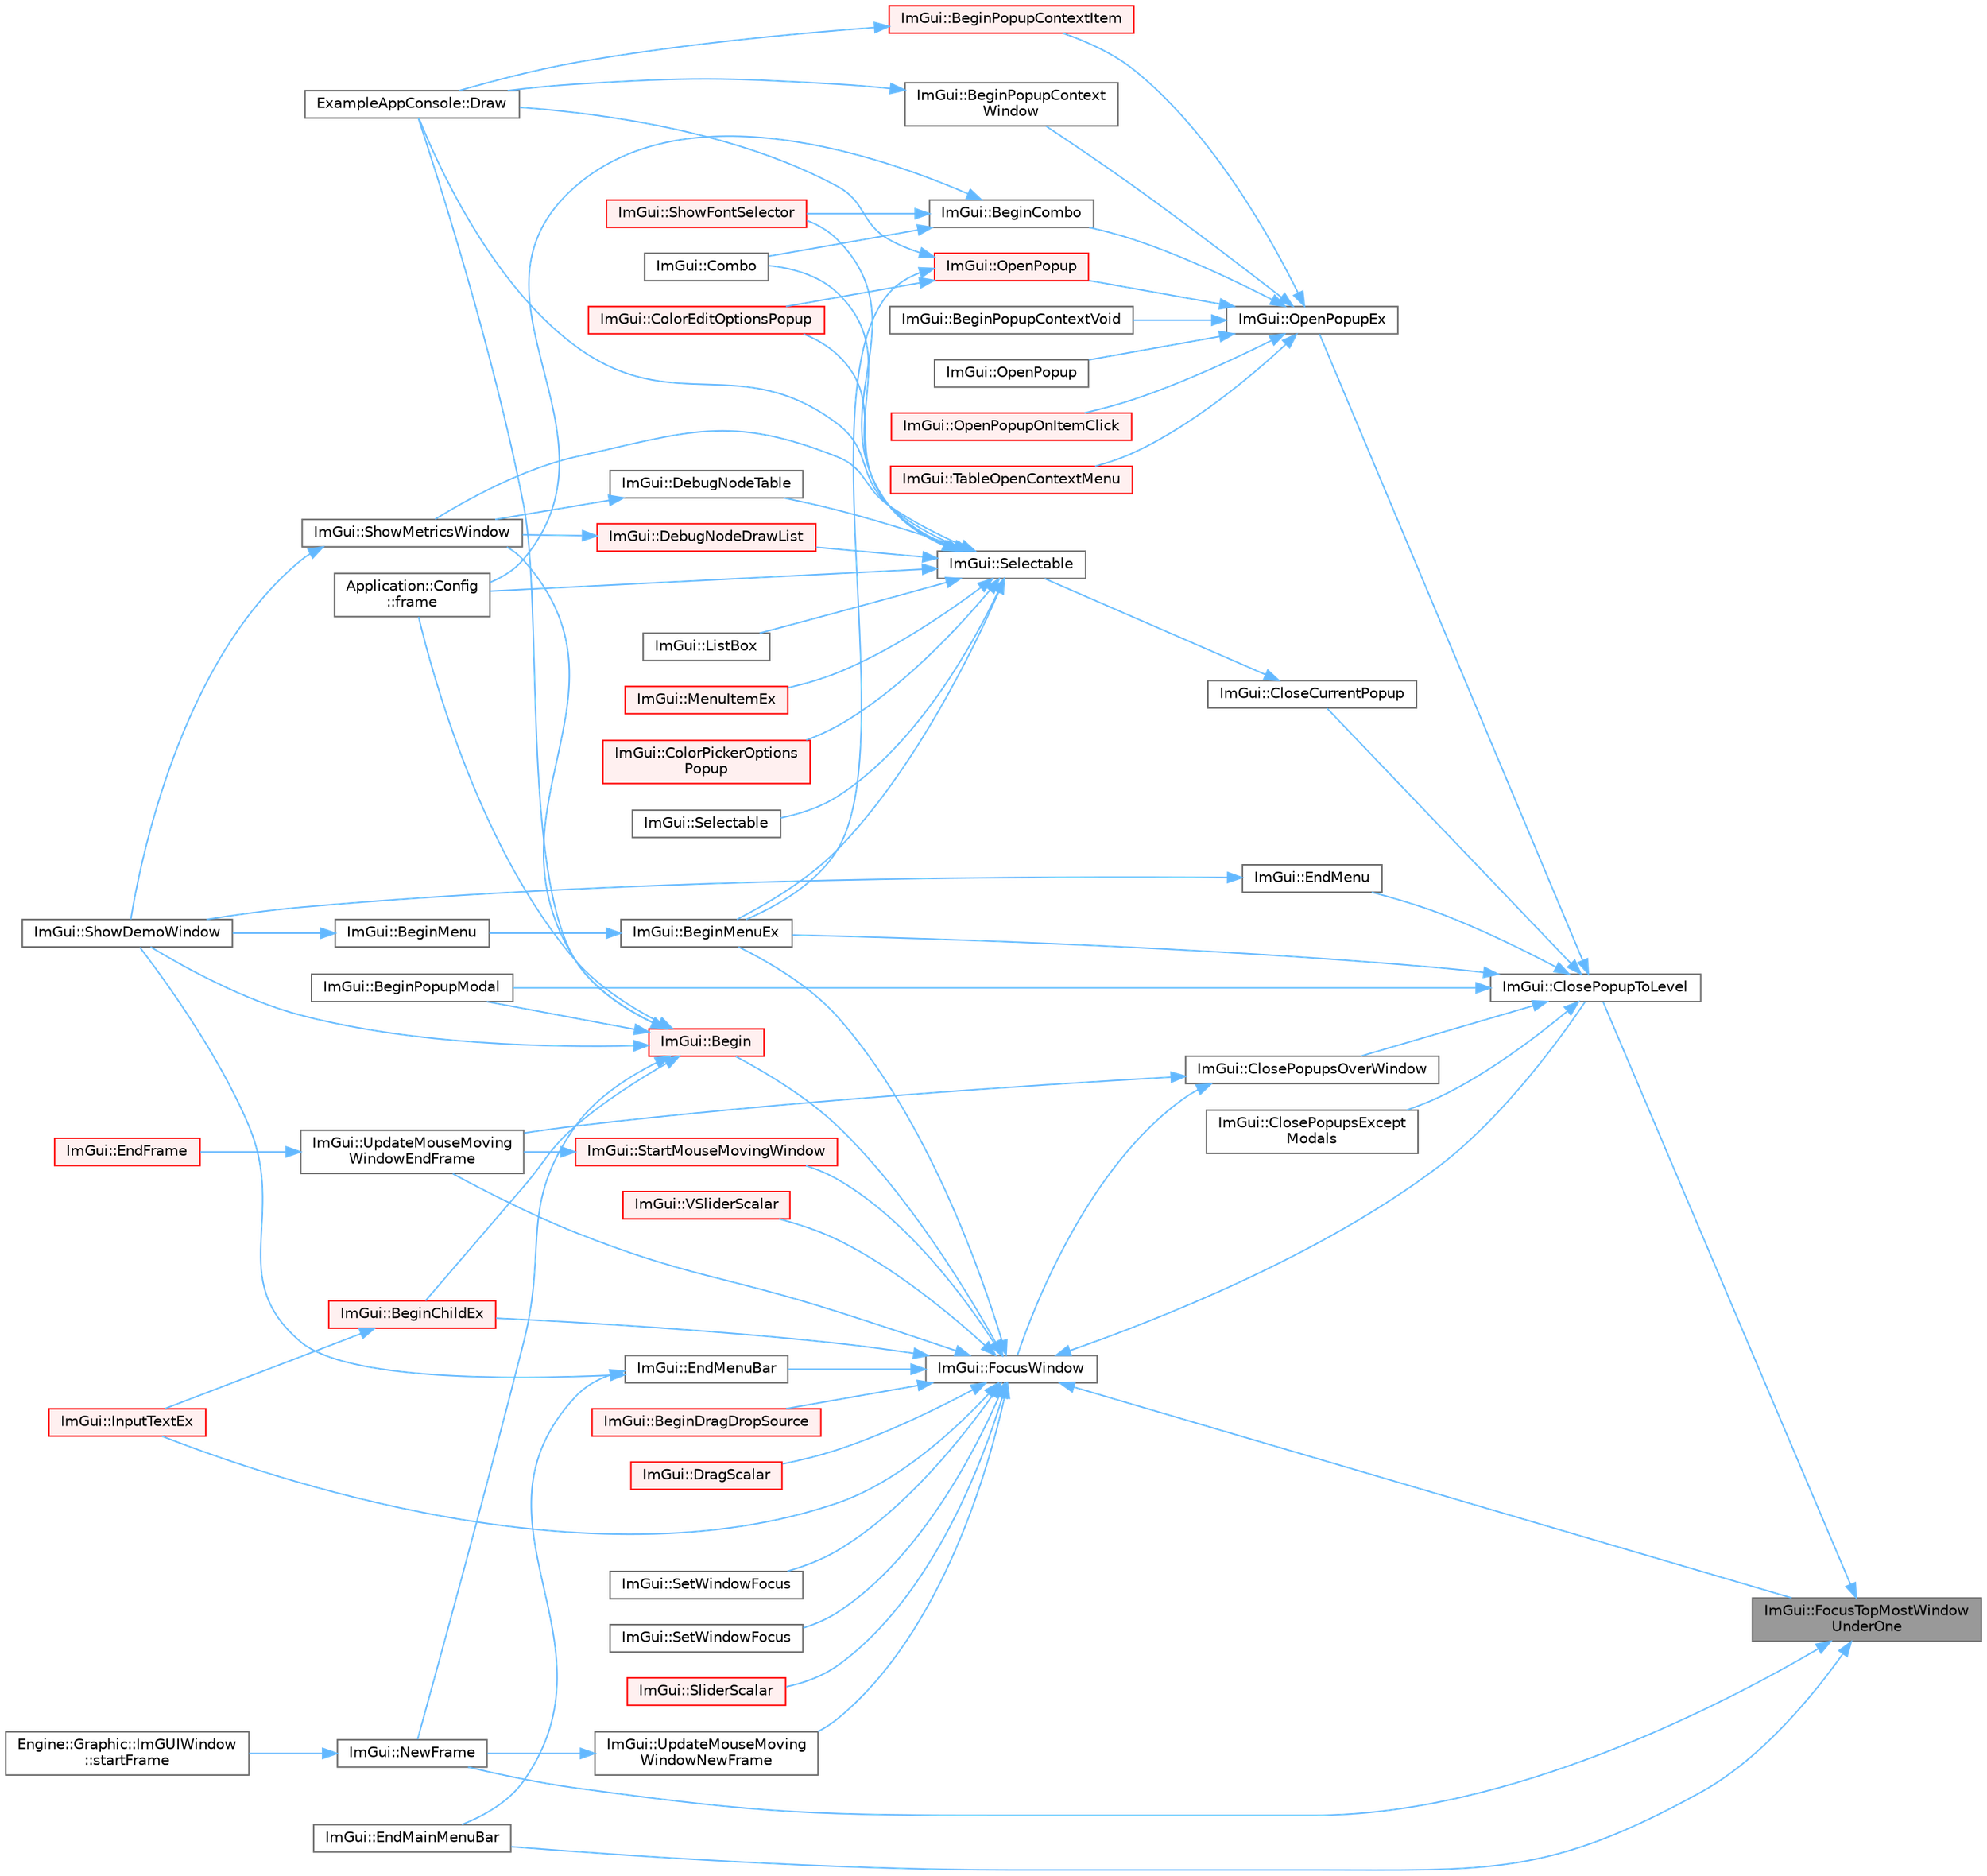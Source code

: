 digraph "ImGui::FocusTopMostWindowUnderOne"
{
 // LATEX_PDF_SIZE
  bgcolor="transparent";
  edge [fontname=Helvetica,fontsize=10,labelfontname=Helvetica,labelfontsize=10];
  node [fontname=Helvetica,fontsize=10,shape=box,height=0.2,width=0.4];
  rankdir="RL";
  Node1 [id="Node000001",label="ImGui::FocusTopMostWindow\lUnderOne",height=0.2,width=0.4,color="gray40", fillcolor="grey60", style="filled", fontcolor="black",tooltip=" "];
  Node1 -> Node2 [id="edge1_Node000001_Node000002",dir="back",color="steelblue1",style="solid",tooltip=" "];
  Node2 [id="Node000002",label="ImGui::ClosePopupToLevel",height=0.2,width=0.4,color="grey40", fillcolor="white", style="filled",URL="$namespace_im_gui.html#a0be705dc533a62387dc39ec5c276d2a0",tooltip=" "];
  Node2 -> Node3 [id="edge2_Node000002_Node000003",dir="back",color="steelblue1",style="solid",tooltip=" "];
  Node3 [id="Node000003",label="ImGui::BeginMenuEx",height=0.2,width=0.4,color="grey40", fillcolor="white", style="filled",URL="$namespace_im_gui.html#a8dc671f87ed281b6445ce6ae4ab25183",tooltip=" "];
  Node3 -> Node4 [id="edge3_Node000003_Node000004",dir="back",color="steelblue1",style="solid",tooltip=" "];
  Node4 [id="Node000004",label="ImGui::BeginMenu",height=0.2,width=0.4,color="grey40", fillcolor="white", style="filled",URL="$namespace_im_gui.html#a1e55711a21f97d5dff919d697d3a7201",tooltip=" "];
  Node4 -> Node5 [id="edge4_Node000004_Node000005",dir="back",color="steelblue1",style="solid",tooltip=" "];
  Node5 [id="Node000005",label="ImGui::ShowDemoWindow",height=0.2,width=0.4,color="grey40", fillcolor="white", style="filled",URL="$namespace_im_gui.html#af95643a0ce4893b9e57c12991922fb18",tooltip=" "];
  Node2 -> Node6 [id="edge5_Node000002_Node000006",dir="back",color="steelblue1",style="solid",tooltip=" "];
  Node6 [id="Node000006",label="ImGui::BeginPopupModal",height=0.2,width=0.4,color="grey40", fillcolor="white", style="filled",URL="$namespace_im_gui.html#a6d840f615c198c2342968f733fda11b3",tooltip=" "];
  Node2 -> Node7 [id="edge6_Node000002_Node000007",dir="back",color="steelblue1",style="solid",tooltip=" "];
  Node7 [id="Node000007",label="ImGui::CloseCurrentPopup",height=0.2,width=0.4,color="grey40", fillcolor="white", style="filled",URL="$namespace_im_gui.html#aeaec6479834db7918260fc082107f90b",tooltip=" "];
  Node7 -> Node8 [id="edge7_Node000007_Node000008",dir="back",color="steelblue1",style="solid",tooltip=" "];
  Node8 [id="Node000008",label="ImGui::Selectable",height=0.2,width=0.4,color="grey40", fillcolor="white", style="filled",URL="$namespace_im_gui.html#af98575238bda183a523df19fb447af60",tooltip=" "];
  Node8 -> Node3 [id="edge8_Node000008_Node000003",dir="back",color="steelblue1",style="solid",tooltip=" "];
  Node8 -> Node9 [id="edge9_Node000008_Node000009",dir="back",color="steelblue1",style="solid",tooltip=" "];
  Node9 [id="Node000009",label="ImGui::ColorEditOptionsPopup",height=0.2,width=0.4,color="red", fillcolor="#FFF0F0", style="filled",URL="$namespace_im_gui.html#a6bfb117816d669f8704e5d0c0c0795fe",tooltip=" "];
  Node8 -> Node15 [id="edge10_Node000008_Node000015",dir="back",color="steelblue1",style="solid",tooltip=" "];
  Node15 [id="Node000015",label="ImGui::ColorPickerOptions\lPopup",height=0.2,width=0.4,color="red", fillcolor="#FFF0F0", style="filled",URL="$namespace_im_gui.html#a6d112eeb6d8ffdebbc9d9a8c66babbee",tooltip=" "];
  Node8 -> Node17 [id="edge11_Node000008_Node000017",dir="back",color="steelblue1",style="solid",tooltip=" "];
  Node17 [id="Node000017",label="ImGui::Combo",height=0.2,width=0.4,color="grey40", fillcolor="white", style="filled",URL="$namespace_im_gui.html#ad530c65e7cdfaf03f4e9b2f4e3fed8fc",tooltip=" "];
  Node8 -> Node18 [id="edge12_Node000008_Node000018",dir="back",color="steelblue1",style="solid",tooltip=" "];
  Node18 [id="Node000018",label="ImGui::DebugNodeDrawList",height=0.2,width=0.4,color="red", fillcolor="#FFF0F0", style="filled",URL="$namespace_im_gui.html#af7b5e35566da44ac1ea8a7e1b9d9d574",tooltip=" "];
  Node18 -> Node20 [id="edge13_Node000018_Node000020",dir="back",color="steelblue1",style="solid",tooltip=" "];
  Node20 [id="Node000020",label="ImGui::ShowMetricsWindow",height=0.2,width=0.4,color="grey40", fillcolor="white", style="filled",URL="$namespace_im_gui.html#afe7a28c6eb52fff3cc27d5a698fea4ff",tooltip=" "];
  Node20 -> Node5 [id="edge14_Node000020_Node000005",dir="back",color="steelblue1",style="solid",tooltip=" "];
  Node8 -> Node24 [id="edge15_Node000008_Node000024",dir="back",color="steelblue1",style="solid",tooltip=" "];
  Node24 [id="Node000024",label="ImGui::DebugNodeTable",height=0.2,width=0.4,color="grey40", fillcolor="white", style="filled",URL="$namespace_im_gui.html#ae944ffc599add73d6f3220165475ffd8",tooltip=" "];
  Node24 -> Node20 [id="edge16_Node000024_Node000020",dir="back",color="steelblue1",style="solid",tooltip=" "];
  Node8 -> Node25 [id="edge17_Node000008_Node000025",dir="back",color="steelblue1",style="solid",tooltip=" "];
  Node25 [id="Node000025",label="ExampleAppConsole::Draw",height=0.2,width=0.4,color="grey40", fillcolor="white", style="filled",URL="$struct_example_app_console.html#a0518a09c7e8648dd52c7c06df19ac17a",tooltip=" "];
  Node8 -> Node26 [id="edge18_Node000008_Node000026",dir="back",color="steelblue1",style="solid",tooltip=" "];
  Node26 [id="Node000026",label="Application::Config\l::frame",height=0.2,width=0.4,color="grey40", fillcolor="white", style="filled",URL="$class_application_1_1_config.html#a291cc3a874949e121dcf83a3f90681bc",tooltip=" "];
  Node8 -> Node27 [id="edge19_Node000008_Node000027",dir="back",color="steelblue1",style="solid",tooltip=" "];
  Node27 [id="Node000027",label="ImGui::ListBox",height=0.2,width=0.4,color="grey40", fillcolor="white", style="filled",URL="$namespace_im_gui.html#a94c78076bd40ff548ecd124f95af8710",tooltip=" "];
  Node8 -> Node28 [id="edge20_Node000008_Node000028",dir="back",color="steelblue1",style="solid",tooltip=" "];
  Node28 [id="Node000028",label="ImGui::MenuItemEx",height=0.2,width=0.4,color="red", fillcolor="#FFF0F0", style="filled",URL="$namespace_im_gui.html#ab5e6e4c78805615fb4d26d4918031f9c",tooltip=" "];
  Node8 -> Node45 [id="edge21_Node000008_Node000045",dir="back",color="steelblue1",style="solid",tooltip=" "];
  Node45 [id="Node000045",label="ImGui::Selectable",height=0.2,width=0.4,color="grey40", fillcolor="white", style="filled",URL="$namespace_im_gui.html#a9229a9c3c304ffc0c98ffe2ee4ff5e40",tooltip=" "];
  Node8 -> Node46 [id="edge22_Node000008_Node000046",dir="back",color="steelblue1",style="solid",tooltip=" "];
  Node46 [id="Node000046",label="ImGui::ShowFontSelector",height=0.2,width=0.4,color="red", fillcolor="#FFF0F0", style="filled",URL="$namespace_im_gui.html#a0bdce99eef17ef1e1fef40a18bd811ab",tooltip=" "];
  Node8 -> Node20 [id="edge23_Node000008_Node000020",dir="back",color="steelblue1",style="solid",tooltip=" "];
  Node2 -> Node47 [id="edge24_Node000002_Node000047",dir="back",color="steelblue1",style="solid",tooltip=" "];
  Node47 [id="Node000047",label="ImGui::ClosePopupsExcept\lModals",height=0.2,width=0.4,color="grey40", fillcolor="white", style="filled",URL="$namespace_im_gui.html#a6321db9d0281af83216ec69f777f63bd",tooltip=" "];
  Node2 -> Node48 [id="edge25_Node000002_Node000048",dir="back",color="steelblue1",style="solid",tooltip=" "];
  Node48 [id="Node000048",label="ImGui::ClosePopupsOverWindow",height=0.2,width=0.4,color="grey40", fillcolor="white", style="filled",URL="$namespace_im_gui.html#a0076b153c697cb85e263fcbd59340bce",tooltip=" "];
  Node48 -> Node49 [id="edge26_Node000048_Node000049",dir="back",color="steelblue1",style="solid",tooltip=" "];
  Node49 [id="Node000049",label="ImGui::FocusWindow",height=0.2,width=0.4,color="grey40", fillcolor="white", style="filled",URL="$namespace_im_gui.html#a27aa6f2f3aa11778c6d023b1b223f262",tooltip=" "];
  Node49 -> Node50 [id="edge27_Node000049_Node000050",dir="back",color="steelblue1",style="solid",tooltip=" "];
  Node50 [id="Node000050",label="ImGui::Begin",height=0.2,width=0.4,color="red", fillcolor="#FFF0F0", style="filled",URL="$namespace_im_gui.html#a581e58db0bc930bafa4a5d23093a2b99",tooltip=" "];
  Node50 -> Node51 [id="edge28_Node000050_Node000051",dir="back",color="steelblue1",style="solid",tooltip=" "];
  Node51 [id="Node000051",label="ImGui::BeginChildEx",height=0.2,width=0.4,color="red", fillcolor="#FFF0F0", style="filled",URL="$namespace_im_gui.html#ac36ecce0443f0b45a48484d85f653ae2",tooltip=" "];
  Node51 -> Node61 [id="edge29_Node000051_Node000061",dir="back",color="steelblue1",style="solid",tooltip=" "];
  Node61 [id="Node000061",label="ImGui::InputTextEx",height=0.2,width=0.4,color="red", fillcolor="#FFF0F0", style="filled",URL="$namespace_im_gui.html#af89af17ecc11653f25fea1e50e195de6",tooltip=" "];
  Node50 -> Node6 [id="edge30_Node000050_Node000006",dir="back",color="steelblue1",style="solid",tooltip=" "];
  Node50 -> Node25 [id="edge31_Node000050_Node000025",dir="back",color="steelblue1",style="solid",tooltip=" "];
  Node50 -> Node26 [id="edge32_Node000050_Node000026",dir="back",color="steelblue1",style="solid",tooltip=" "];
  Node50 -> Node147 [id="edge33_Node000050_Node000147",dir="back",color="steelblue1",style="solid",tooltip=" "];
  Node147 [id="Node000147",label="ImGui::NewFrame",height=0.2,width=0.4,color="grey40", fillcolor="white", style="filled",URL="$namespace_im_gui.html#ab3f1fc018f903b7ad79fd10663375774",tooltip=" "];
  Node147 -> Node136 [id="edge34_Node000147_Node000136",dir="back",color="steelblue1",style="solid",tooltip=" "];
  Node136 [id="Node000136",label="Engine::Graphic::ImGUIWindow\l::startFrame",height=0.2,width=0.4,color="grey40", fillcolor="white", style="filled",URL="$class_engine_1_1_graphic_1_1_im_g_u_i_window.html#a9ca05f8fa30f8ee342d254eb0d34948a",tooltip=" "];
  Node50 -> Node5 [id="edge35_Node000050_Node000005",dir="back",color="steelblue1",style="solid",tooltip=" "];
  Node50 -> Node20 [id="edge36_Node000050_Node000020",dir="back",color="steelblue1",style="solid",tooltip=" "];
  Node49 -> Node51 [id="edge37_Node000049_Node000051",dir="back",color="steelblue1",style="solid",tooltip=" "];
  Node49 -> Node123 [id="edge38_Node000049_Node000123",dir="back",color="steelblue1",style="solid",tooltip=" "];
  Node123 [id="Node000123",label="ImGui::BeginDragDropSource",height=0.2,width=0.4,color="red", fillcolor="#FFF0F0", style="filled",URL="$namespace_im_gui.html#ac2609b0f034d3bcd8d70d26df8694eaa",tooltip=" "];
  Node49 -> Node3 [id="edge39_Node000049_Node000003",dir="back",color="steelblue1",style="solid",tooltip=" "];
  Node49 -> Node2 [id="edge40_Node000049_Node000002",dir="back",color="steelblue1",style="solid",tooltip=" "];
  Node49 -> Node83 [id="edge41_Node000049_Node000083",dir="back",color="steelblue1",style="solid",tooltip=" "];
  Node83 [id="Node000083",label="ImGui::DragScalar",height=0.2,width=0.4,color="red", fillcolor="#FFF0F0", style="filled",URL="$namespace_im_gui.html#a17d8926e8f44a6d00575b12081c51fe0",tooltip=" "];
  Node49 -> Node148 [id="edge42_Node000049_Node000148",dir="back",color="steelblue1",style="solid",tooltip=" "];
  Node148 [id="Node000148",label="ImGui::EndMenuBar",height=0.2,width=0.4,color="grey40", fillcolor="white", style="filled",URL="$namespace_im_gui.html#aa226265c140eb6ee375c5b9abc69c4fc",tooltip=" "];
  Node148 -> Node149 [id="edge43_Node000148_Node000149",dir="back",color="steelblue1",style="solid",tooltip=" "];
  Node149 [id="Node000149",label="ImGui::EndMainMenuBar",height=0.2,width=0.4,color="grey40", fillcolor="white", style="filled",URL="$namespace_im_gui.html#ab92f330c808546b340eb7bdf7e5f7c95",tooltip=" "];
  Node148 -> Node5 [id="edge44_Node000148_Node000005",dir="back",color="steelblue1",style="solid",tooltip=" "];
  Node49 -> Node1 [id="edge45_Node000049_Node000001",dir="back",color="steelblue1",style="solid",tooltip=" "];
  Node49 -> Node61 [id="edge46_Node000049_Node000061",dir="back",color="steelblue1",style="solid",tooltip=" "];
  Node49 -> Node150 [id="edge47_Node000049_Node000150",dir="back",color="steelblue1",style="solid",tooltip=" "];
  Node150 [id="Node000150",label="ImGui::SetWindowFocus",height=0.2,width=0.4,color="grey40", fillcolor="white", style="filled",URL="$namespace_im_gui.html#ac71920931ed7b7c8594ee84c6a94e7b8",tooltip=" "];
  Node49 -> Node151 [id="edge48_Node000049_Node000151",dir="back",color="steelblue1",style="solid",tooltip=" "];
  Node151 [id="Node000151",label="ImGui::SetWindowFocus",height=0.2,width=0.4,color="grey40", fillcolor="white", style="filled",URL="$namespace_im_gui.html#aa612adbb975051090898f094a1608f24",tooltip=" "];
  Node49 -> Node97 [id="edge49_Node000049_Node000097",dir="back",color="steelblue1",style="solid",tooltip=" "];
  Node97 [id="Node000097",label="ImGui::SliderScalar",height=0.2,width=0.4,color="red", fillcolor="#FFF0F0", style="filled",URL="$namespace_im_gui.html#afdd7faa9a69f75b8d674cdc207441bea",tooltip=" "];
  Node49 -> Node152 [id="edge50_Node000049_Node000152",dir="back",color="steelblue1",style="solid",tooltip=" "];
  Node152 [id="Node000152",label="ImGui::StartMouseMovingWindow",height=0.2,width=0.4,color="red", fillcolor="#FFF0F0", style="filled",URL="$namespace_im_gui.html#afd03199380411a711c74893434d91258",tooltip=" "];
  Node152 -> Node154 [id="edge51_Node000152_Node000154",dir="back",color="steelblue1",style="solid",tooltip=" "];
  Node154 [id="Node000154",label="ImGui::UpdateMouseMoving\lWindowEndFrame",height=0.2,width=0.4,color="grey40", fillcolor="white", style="filled",URL="$namespace_im_gui.html#a6f56217f28aff3a7cea846e6f44eebff",tooltip=" "];
  Node154 -> Node134 [id="edge52_Node000154_Node000134",dir="back",color="steelblue1",style="solid",tooltip=" "];
  Node134 [id="Node000134",label="ImGui::EndFrame",height=0.2,width=0.4,color="red", fillcolor="#FFF0F0", style="filled",URL="$namespace_im_gui.html#a246c37da45e88a12ade440a0feacb4ee",tooltip=" "];
  Node49 -> Node154 [id="edge53_Node000049_Node000154",dir="back",color="steelblue1",style="solid",tooltip=" "];
  Node49 -> Node155 [id="edge54_Node000049_Node000155",dir="back",color="steelblue1",style="solid",tooltip=" "];
  Node155 [id="Node000155",label="ImGui::UpdateMouseMoving\lWindowNewFrame",height=0.2,width=0.4,color="grey40", fillcolor="white", style="filled",URL="$namespace_im_gui.html#a3c60e468d73a0ccd52628f0c82b42fe8",tooltip=" "];
  Node155 -> Node147 [id="edge55_Node000155_Node000147",dir="back",color="steelblue1",style="solid",tooltip=" "];
  Node49 -> Node156 [id="edge56_Node000049_Node000156",dir="back",color="steelblue1",style="solid",tooltip=" "];
  Node156 [id="Node000156",label="ImGui::VSliderScalar",height=0.2,width=0.4,color="red", fillcolor="#FFF0F0", style="filled",URL="$namespace_im_gui.html#a6ad24ca37a530d43f9d1c727d94e4829",tooltip=" "];
  Node48 -> Node154 [id="edge57_Node000048_Node000154",dir="back",color="steelblue1",style="solid",tooltip=" "];
  Node2 -> Node159 [id="edge58_Node000002_Node000159",dir="back",color="steelblue1",style="solid",tooltip=" "];
  Node159 [id="Node000159",label="ImGui::EndMenu",height=0.2,width=0.4,color="grey40", fillcolor="white", style="filled",URL="$namespace_im_gui.html#a1448a5a4e8c431c15f991e9255c0df95",tooltip=" "];
  Node159 -> Node5 [id="edge59_Node000159_Node000005",dir="back",color="steelblue1",style="solid",tooltip=" "];
  Node2 -> Node160 [id="edge60_Node000002_Node000160",dir="back",color="steelblue1",style="solid",tooltip=" "];
  Node160 [id="Node000160",label="ImGui::OpenPopupEx",height=0.2,width=0.4,color="grey40", fillcolor="white", style="filled",URL="$namespace_im_gui.html#ac1570338b44e1f1311055db7ae41c47b",tooltip=" "];
  Node160 -> Node110 [id="edge61_Node000160_Node000110",dir="back",color="steelblue1",style="solid",tooltip=" "];
  Node110 [id="Node000110",label="ImGui::BeginCombo",height=0.2,width=0.4,color="grey40", fillcolor="white", style="filled",URL="$namespace_im_gui.html#aa895095bdc7a2907375c555e245575ea",tooltip=" "];
  Node110 -> Node17 [id="edge62_Node000110_Node000017",dir="back",color="steelblue1",style="solid",tooltip=" "];
  Node110 -> Node26 [id="edge63_Node000110_Node000026",dir="back",color="steelblue1",style="solid",tooltip=" "];
  Node110 -> Node46 [id="edge64_Node000110_Node000046",dir="back",color="steelblue1",style="solid",tooltip=" "];
  Node160 -> Node113 [id="edge65_Node000160_Node000113",dir="back",color="steelblue1",style="solid",tooltip=" "];
  Node113 [id="Node000113",label="ImGui::BeginPopupContextItem",height=0.2,width=0.4,color="red", fillcolor="#FFF0F0", style="filled",URL="$namespace_im_gui.html#a440894c8c00495d5cc01529f4504fca9",tooltip=" "];
  Node113 -> Node25 [id="edge66_Node000113_Node000025",dir="back",color="steelblue1",style="solid",tooltip=" "];
  Node160 -> Node114 [id="edge67_Node000160_Node000114",dir="back",color="steelblue1",style="solid",tooltip=" "];
  Node114 [id="Node000114",label="ImGui::BeginPopupContextVoid",height=0.2,width=0.4,color="grey40", fillcolor="white", style="filled",URL="$namespace_im_gui.html#a6758a456204101a9c4a660da4cfba2c9",tooltip=" "];
  Node160 -> Node115 [id="edge68_Node000160_Node000115",dir="back",color="steelblue1",style="solid",tooltip=" "];
  Node115 [id="Node000115",label="ImGui::BeginPopupContext\lWindow",height=0.2,width=0.4,color="grey40", fillcolor="white", style="filled",URL="$namespace_im_gui.html#aef8b2c0baa27bd5c68f676aaf14ed946",tooltip=" "];
  Node115 -> Node25 [id="edge69_Node000115_Node000025",dir="back",color="steelblue1",style="solid",tooltip=" "];
  Node160 -> Node161 [id="edge70_Node000160_Node000161",dir="back",color="steelblue1",style="solid",tooltip=" "];
  Node161 [id="Node000161",label="ImGui::OpenPopup",height=0.2,width=0.4,color="red", fillcolor="#FFF0F0", style="filled",URL="$namespace_im_gui.html#a9e1be94ca8c4d48a20b230cdfc9b18c5",tooltip=" "];
  Node161 -> Node3 [id="edge71_Node000161_Node000003",dir="back",color="steelblue1",style="solid",tooltip=" "];
  Node161 -> Node9 [id="edge72_Node000161_Node000009",dir="back",color="steelblue1",style="solid",tooltip=" "];
  Node161 -> Node25 [id="edge73_Node000161_Node000025",dir="back",color="steelblue1",style="solid",tooltip=" "];
  Node160 -> Node162 [id="edge74_Node000160_Node000162",dir="back",color="steelblue1",style="solid",tooltip=" "];
  Node162 [id="Node000162",label="ImGui::OpenPopup",height=0.2,width=0.4,color="grey40", fillcolor="white", style="filled",URL="$namespace_im_gui.html#aa01aaa1d9002799e66094cfe87bf77a3",tooltip=" "];
  Node160 -> Node163 [id="edge75_Node000160_Node000163",dir="back",color="steelblue1",style="solid",tooltip=" "];
  Node163 [id="Node000163",label="ImGui::OpenPopupOnItemClick",height=0.2,width=0.4,color="red", fillcolor="#FFF0F0", style="filled",URL="$namespace_im_gui.html#a3811834876930efd5cb08a25d8c022d0",tooltip=" "];
  Node160 -> Node164 [id="edge76_Node000160_Node000164",dir="back",color="steelblue1",style="solid",tooltip=" "];
  Node164 [id="Node000164",label="ImGui::TableOpenContextMenu",height=0.2,width=0.4,color="red", fillcolor="#FFF0F0", style="filled",URL="$namespace_im_gui.html#afa05e82c8b5239452806770e5f9efd70",tooltip=" "];
  Node1 -> Node149 [id="edge77_Node000001_Node000149",dir="back",color="steelblue1",style="solid",tooltip=" "];
  Node1 -> Node147 [id="edge78_Node000001_Node000147",dir="back",color="steelblue1",style="solid",tooltip=" "];
}
